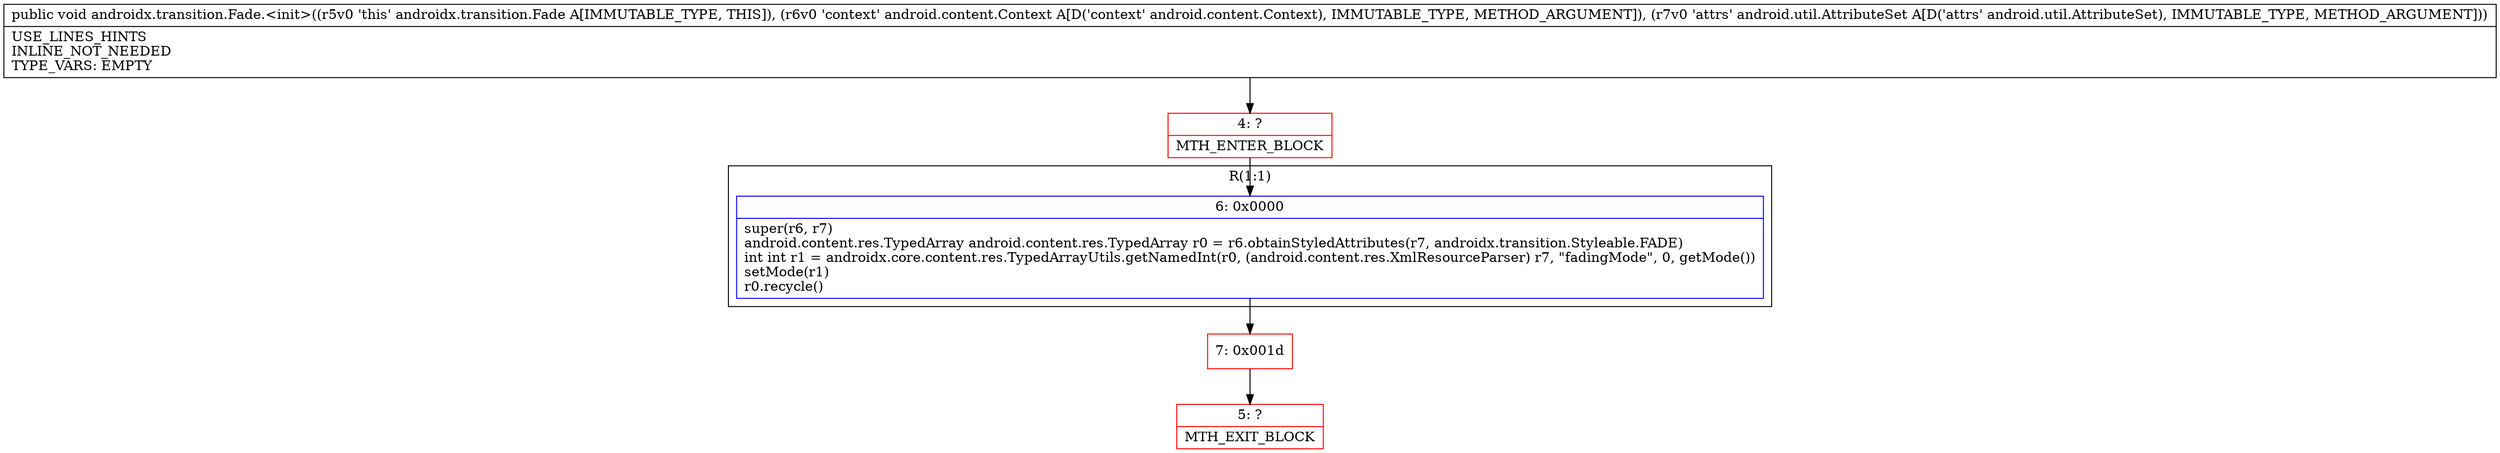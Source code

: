 digraph "CFG forandroidx.transition.Fade.\<init\>(Landroid\/content\/Context;Landroid\/util\/AttributeSet;)V" {
subgraph cluster_Region_501249622 {
label = "R(1:1)";
node [shape=record,color=blue];
Node_6 [shape=record,label="{6\:\ 0x0000|super(r6, r7)\landroid.content.res.TypedArray android.content.res.TypedArray r0 = r6.obtainStyledAttributes(r7, androidx.transition.Styleable.FADE)\lint int r1 = androidx.core.content.res.TypedArrayUtils.getNamedInt(r0, (android.content.res.XmlResourceParser) r7, \"fadingMode\", 0, getMode())\lsetMode(r1)\lr0.recycle()\l}"];
}
Node_4 [shape=record,color=red,label="{4\:\ ?|MTH_ENTER_BLOCK\l}"];
Node_7 [shape=record,color=red,label="{7\:\ 0x001d}"];
Node_5 [shape=record,color=red,label="{5\:\ ?|MTH_EXIT_BLOCK\l}"];
MethodNode[shape=record,label="{public void androidx.transition.Fade.\<init\>((r5v0 'this' androidx.transition.Fade A[IMMUTABLE_TYPE, THIS]), (r6v0 'context' android.content.Context A[D('context' android.content.Context), IMMUTABLE_TYPE, METHOD_ARGUMENT]), (r7v0 'attrs' android.util.AttributeSet A[D('attrs' android.util.AttributeSet), IMMUTABLE_TYPE, METHOD_ARGUMENT]))  | USE_LINES_HINTS\lINLINE_NOT_NEEDED\lTYPE_VARS: EMPTY\l}"];
MethodNode -> Node_4;Node_6 -> Node_7;
Node_4 -> Node_6;
Node_7 -> Node_5;
}

